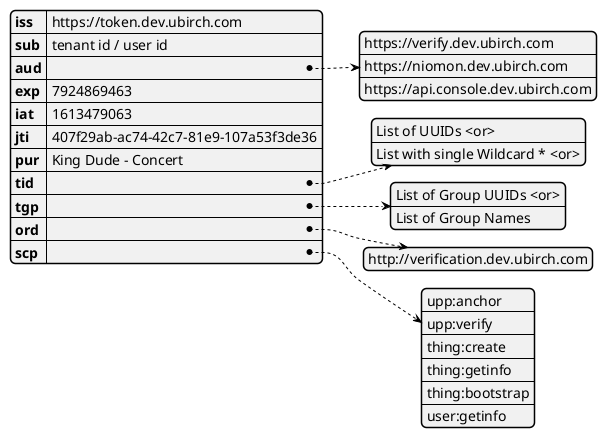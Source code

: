 @startjson
{
  "iss": "https://token.dev.ubirch.com",
  "sub": "tenant id / user id",
  "aud": [
    "https://verify.dev.ubirch.com",
    "https://niomon.dev.ubirch.com",
    "https://api.console.dev.ubirch.com"
    ],
  "exp": 7924869463,
  "iat": 1613479063,
  "jti": "407f29ab-ac74-42c7-81e9-107a53f3de36",
  "pur": "King Dude - Concert",
  "tid": ["List of UUIDs <or>", "List with single Wildcard * <or>"],
  "tgp": ["List of Group UUIDs <or>", "List of Group Names"],
  "ord": [
    "http://verification.dev.ubirch.com"
  ],
  "scp": [
     "upp:anchor",
     "upp:verify",
     "thing:create",
     "thing:getinfo",
     "thing:bootstrap",
     "user:getinfo"
  ]
}
@endjson

